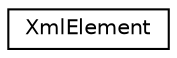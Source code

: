 digraph "Graphical Class Hierarchy"
{
  edge [fontname="Helvetica",fontsize="10",labelfontname="Helvetica",labelfontsize="10"];
  node [fontname="Helvetica",fontsize="10",shape=record];
  rankdir="LR";
  Node0 [label="XmlElement",height=0.2,width=0.4,color="black", fillcolor="white", style="filled",URL="$class_xml_element.html",tooltip="A XML Element. "];
}

